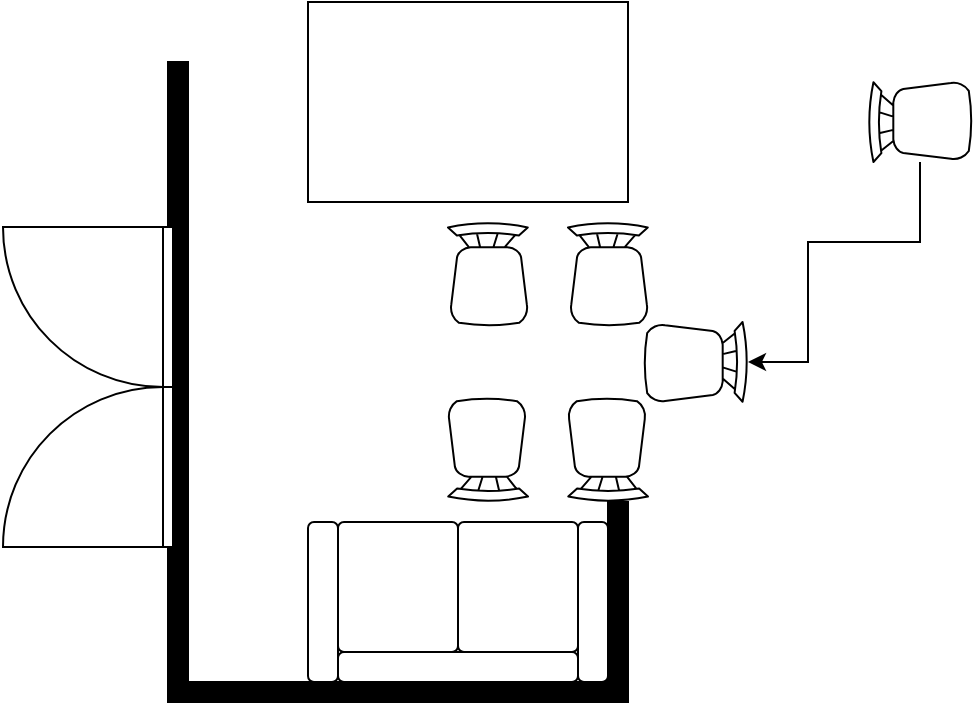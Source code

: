 <mxfile version="24.4.8" type="github">
  <diagram name="Page-1" id="2cSYW0m4viTbhZRn4C_P">
    <mxGraphModel dx="583" dy="389" grid="1" gridSize="10" guides="1" tooltips="1" connect="1" arrows="1" fold="1" page="1" pageScale="1" pageWidth="827" pageHeight="1169" math="0" shadow="0">
      <root>
        <mxCell id="0" />
        <mxCell id="1" parent="0" />
        <mxCell id="Fn46n3CVI9FHyEEYai1E-1" value="" style="verticalLabelPosition=bottom;html=1;verticalAlign=top;align=center;shape=mxgraph.floorplan.wall;fillColor=strokeColor;direction=south;" vertex="1" parent="1">
          <mxGeometry x="120" y="200" width="10" height="320" as="geometry" />
        </mxCell>
        <mxCell id="Fn46n3CVI9FHyEEYai1E-2" value="" style="verticalLabelPosition=bottom;html=1;verticalAlign=top;align=center;shape=mxgraph.floorplan.wall;fillColor=strokeColor;" vertex="1" parent="1">
          <mxGeometry x="120" y="510" width="220" height="10" as="geometry" />
        </mxCell>
        <mxCell id="Fn46n3CVI9FHyEEYai1E-3" value="" style="verticalLabelPosition=bottom;html=1;verticalAlign=top;align=center;shape=mxgraph.floorplan.wall;fillColor=strokeColor;direction=south;" vertex="1" parent="1">
          <mxGeometry x="340" y="420" width="10" height="100" as="geometry" />
        </mxCell>
        <mxCell id="Fn46n3CVI9FHyEEYai1E-4" value="" style="verticalLabelPosition=bottom;html=1;verticalAlign=top;align=center;shape=mxgraph.floorplan.doorDouble;aspect=fixed;rotation=90;" vertex="1" parent="1">
          <mxGeometry y="320" width="160" height="85" as="geometry" />
        </mxCell>
        <mxCell id="Fn46n3CVI9FHyEEYai1E-5" value="" style="verticalLabelPosition=bottom;html=1;verticalAlign=top;align=center;shape=mxgraph.floorplan.couch;rotation=-180;" vertex="1" parent="1">
          <mxGeometry x="190" y="430" width="150" height="80" as="geometry" />
        </mxCell>
        <mxCell id="Fn46n3CVI9FHyEEYai1E-6" value="" style="verticalLabelPosition=bottom;html=1;verticalAlign=top;align=center;shape=mxgraph.floorplan.chair;shadow=0;" vertex="1" parent="1">
          <mxGeometry x="260" y="280" width="40" height="52" as="geometry" />
        </mxCell>
        <mxCell id="Fn46n3CVI9FHyEEYai1E-7" value="" style="verticalLabelPosition=bottom;html=1;verticalAlign=top;align=center;shape=mxgraph.floorplan.chair;shadow=0;direction=west;" vertex="1" parent="1">
          <mxGeometry x="260" y="368" width="40" height="52" as="geometry" />
        </mxCell>
        <mxCell id="Fn46n3CVI9FHyEEYai1E-8" value="" style="verticalLabelPosition=bottom;html=1;verticalAlign=top;align=center;shape=mxgraph.floorplan.chair;shadow=0;direction=north;points=[[0,0.5,0,0,0]];" vertex="1" parent="1">
          <mxGeometry x="470" y="210" width="52" height="40" as="geometry" />
        </mxCell>
        <mxCell id="Fn46n3CVI9FHyEEYai1E-9" value="" style="verticalLabelPosition=bottom;html=1;verticalAlign=top;align=center;shape=mxgraph.floorplan.chair;shadow=0;direction=south" vertex="1" parent="1">
          <mxGeometry x="358" y="330" width="52" height="40" as="geometry" />
        </mxCell>
        <mxCell id="Fn46n3CVI9FHyEEYai1E-10" value="" style="verticalLabelPosition=bottom;html=1;verticalAlign=top;align=center;shape=mxgraph.floorplan.chair;shadow=0;" vertex="1" parent="1">
          <mxGeometry x="320" y="280" width="40" height="52" as="geometry" />
        </mxCell>
        <mxCell id="Fn46n3CVI9FHyEEYai1E-11" value="" style="verticalLabelPosition=bottom;html=1;verticalAlign=top;align=center;shape=mxgraph.floorplan.chair;shadow=0;direction=west;" vertex="1" parent="1">
          <mxGeometry x="320" y="368" width="40" height="52" as="geometry" />
        </mxCell>
        <mxCell id="Fn46n3CVI9FHyEEYai1E-12" value="" style="shape=rect;shadow=0;html=1;" vertex="1" parent="1">
          <mxGeometry x="190" y="170" width="160" height="100" as="geometry" />
        </mxCell>
        <mxCell id="Fn46n3CVI9FHyEEYai1E-13" style="edgeStyle=orthogonalEdgeStyle;rounded=0;orthogonalLoop=1;jettySize=auto;html=1;entryX=0.5;entryY=0;entryDx=0;entryDy=0;entryPerimeter=0;" edge="1" parent="1" source="Fn46n3CVI9FHyEEYai1E-8" target="Fn46n3CVI9FHyEEYai1E-9">
          <mxGeometry relative="1" as="geometry">
            <Array as="points">
              <mxPoint x="496" y="290" />
              <mxPoint x="440" y="290" />
              <mxPoint x="440" y="350" />
            </Array>
          </mxGeometry>
        </mxCell>
      </root>
    </mxGraphModel>
  </diagram>
</mxfile>
